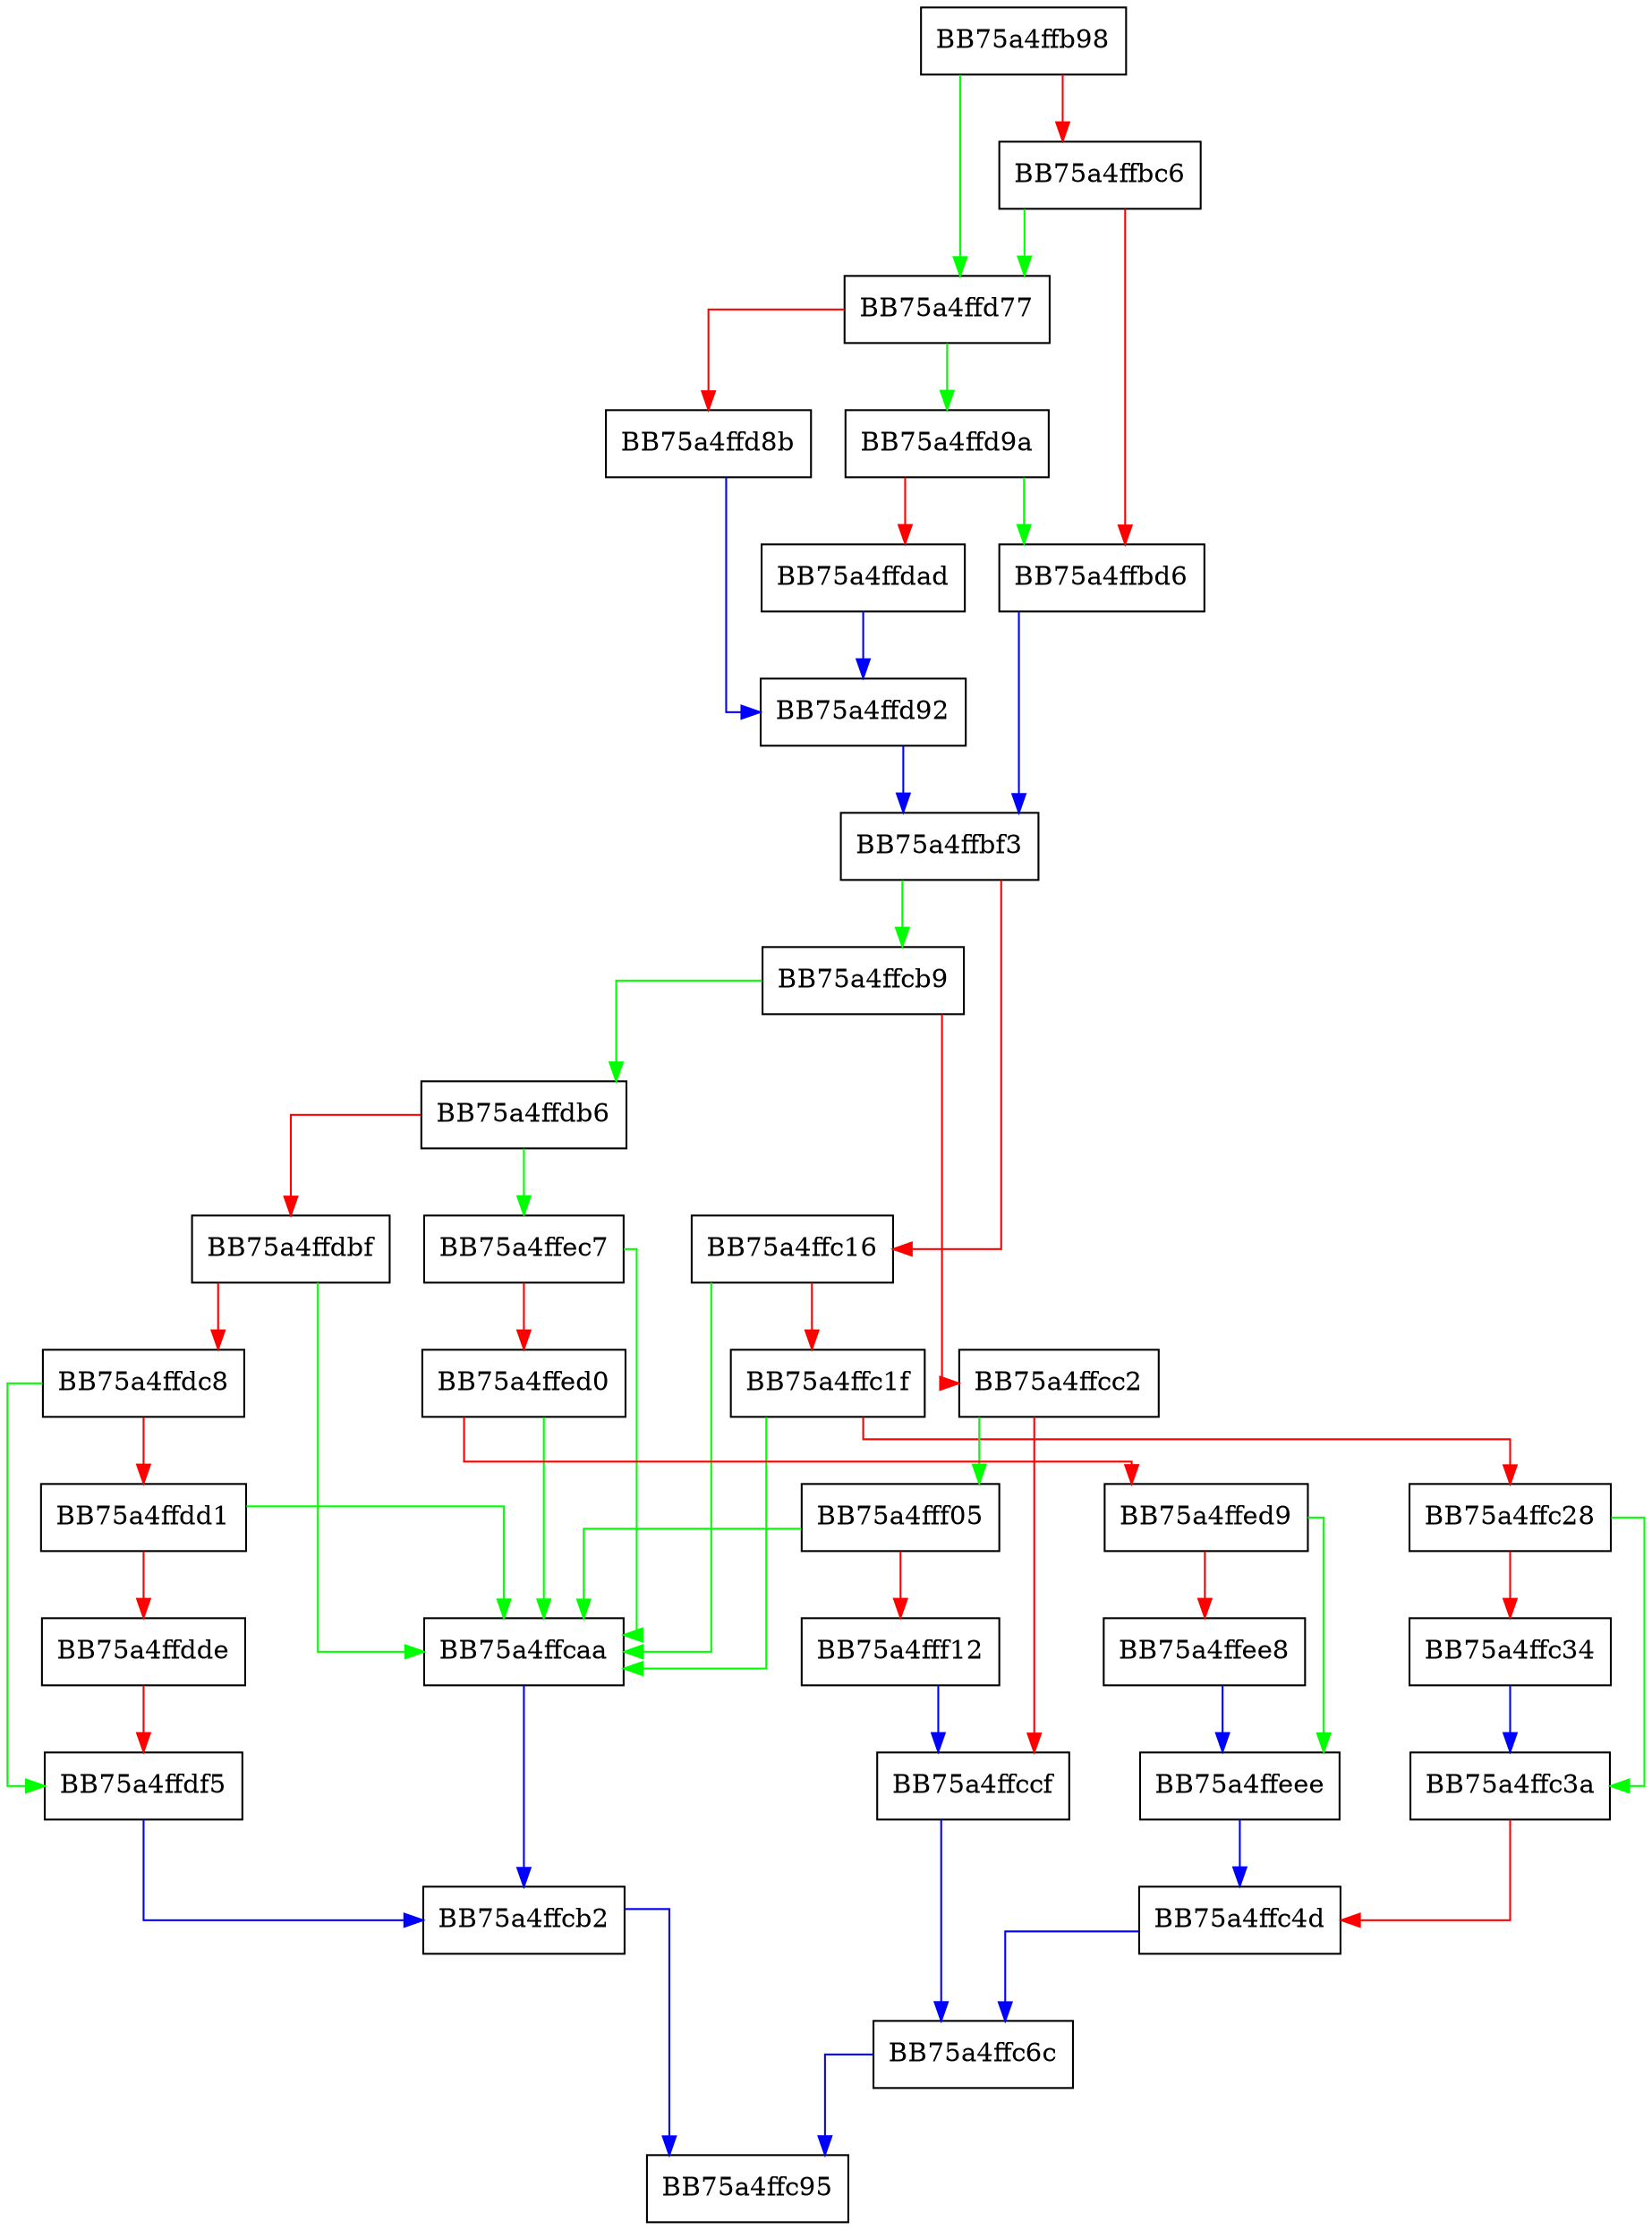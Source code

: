 digraph mov_special {
  node [shape="box"];
  graph [splines=ortho];
  BB75a4ffb98 -> BB75a4ffd77 [color="green"];
  BB75a4ffb98 -> BB75a4ffbc6 [color="red"];
  BB75a4ffbc6 -> BB75a4ffd77 [color="green"];
  BB75a4ffbc6 -> BB75a4ffbd6 [color="red"];
  BB75a4ffbd6 -> BB75a4ffbf3 [color="blue"];
  BB75a4ffbf3 -> BB75a4ffcb9 [color="green"];
  BB75a4ffbf3 -> BB75a4ffc16 [color="red"];
  BB75a4ffc16 -> BB75a4ffcaa [color="green"];
  BB75a4ffc16 -> BB75a4ffc1f [color="red"];
  BB75a4ffc1f -> BB75a4ffcaa [color="green"];
  BB75a4ffc1f -> BB75a4ffc28 [color="red"];
  BB75a4ffc28 -> BB75a4ffc3a [color="green"];
  BB75a4ffc28 -> BB75a4ffc34 [color="red"];
  BB75a4ffc34 -> BB75a4ffc3a [color="blue"];
  BB75a4ffc3a -> BB75a4ffc4d [color="red"];
  BB75a4ffc4d -> BB75a4ffc6c [color="blue"];
  BB75a4ffc6c -> BB75a4ffc95 [color="blue"];
  BB75a4ffcaa -> BB75a4ffcb2 [color="blue"];
  BB75a4ffcb2 -> BB75a4ffc95 [color="blue"];
  BB75a4ffcb9 -> BB75a4ffdb6 [color="green"];
  BB75a4ffcb9 -> BB75a4ffcc2 [color="red"];
  BB75a4ffcc2 -> BB75a4fff05 [color="green"];
  BB75a4ffcc2 -> BB75a4ffccf [color="red"];
  BB75a4ffccf -> BB75a4ffc6c [color="blue"];
  BB75a4ffd77 -> BB75a4ffd9a [color="green"];
  BB75a4ffd77 -> BB75a4ffd8b [color="red"];
  BB75a4ffd8b -> BB75a4ffd92 [color="blue"];
  BB75a4ffd92 -> BB75a4ffbf3 [color="blue"];
  BB75a4ffd9a -> BB75a4ffbd6 [color="green"];
  BB75a4ffd9a -> BB75a4ffdad [color="red"];
  BB75a4ffdad -> BB75a4ffd92 [color="blue"];
  BB75a4ffdb6 -> BB75a4ffec7 [color="green"];
  BB75a4ffdb6 -> BB75a4ffdbf [color="red"];
  BB75a4ffdbf -> BB75a4ffcaa [color="green"];
  BB75a4ffdbf -> BB75a4ffdc8 [color="red"];
  BB75a4ffdc8 -> BB75a4ffdf5 [color="green"];
  BB75a4ffdc8 -> BB75a4ffdd1 [color="red"];
  BB75a4ffdd1 -> BB75a4ffcaa [color="green"];
  BB75a4ffdd1 -> BB75a4ffdde [color="red"];
  BB75a4ffdde -> BB75a4ffdf5 [color="red"];
  BB75a4ffdf5 -> BB75a4ffcb2 [color="blue"];
  BB75a4ffec7 -> BB75a4ffcaa [color="green"];
  BB75a4ffec7 -> BB75a4ffed0 [color="red"];
  BB75a4ffed0 -> BB75a4ffcaa [color="green"];
  BB75a4ffed0 -> BB75a4ffed9 [color="red"];
  BB75a4ffed9 -> BB75a4ffeee [color="green"];
  BB75a4ffed9 -> BB75a4ffee8 [color="red"];
  BB75a4ffee8 -> BB75a4ffeee [color="blue"];
  BB75a4ffeee -> BB75a4ffc4d [color="blue"];
  BB75a4fff05 -> BB75a4ffcaa [color="green"];
  BB75a4fff05 -> BB75a4fff12 [color="red"];
  BB75a4fff12 -> BB75a4ffccf [color="blue"];
}